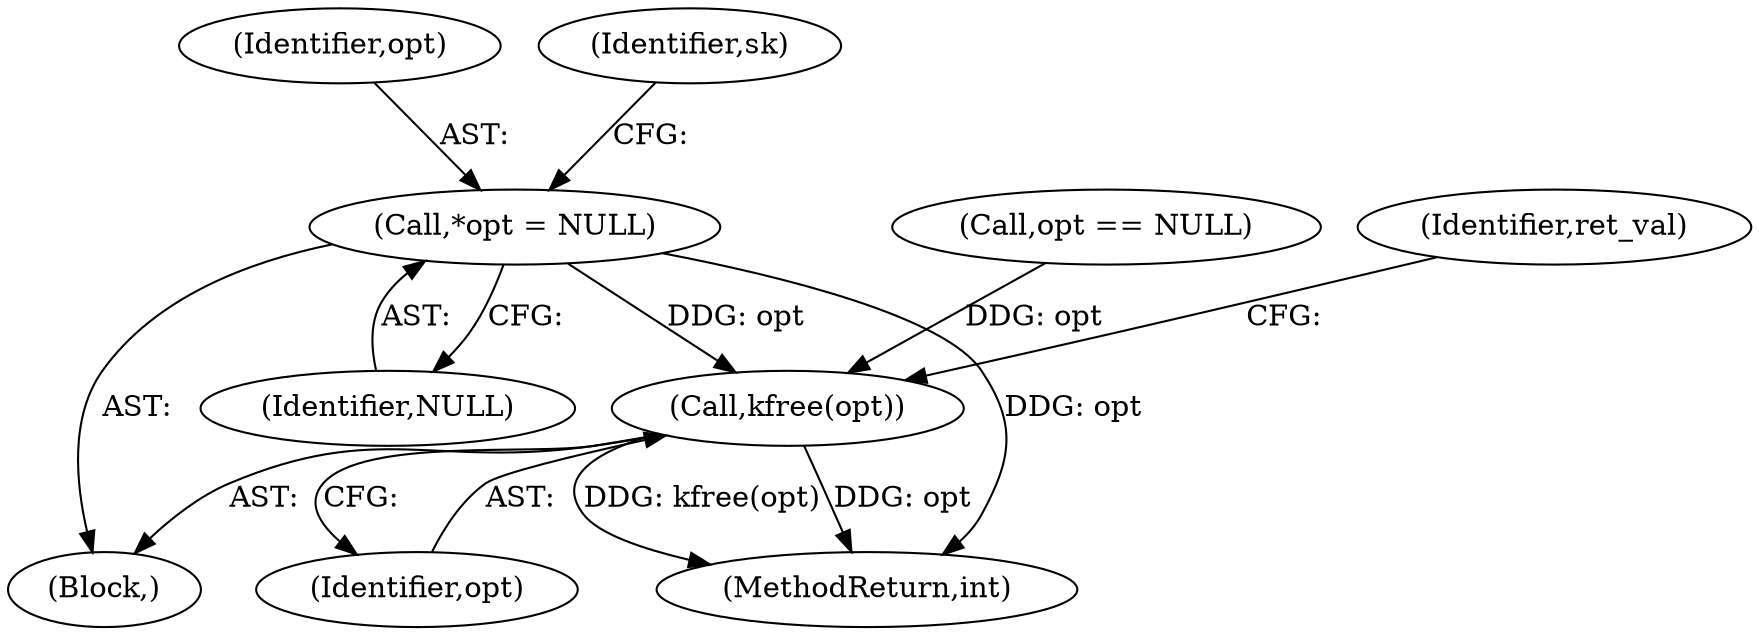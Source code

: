digraph "1_linux_f6d8bd051c391c1c0458a30b2a7abcd939329259_10@pointer" {
"1000120" [label="(Call,*opt = NULL)"];
"1000265" [label="(Call,kfree(opt))"];
"1000122" [label="(Identifier,NULL)"];
"1000181" [label="(Call,opt == NULL)"];
"1000268" [label="(Identifier,ret_val)"];
"1000121" [label="(Identifier,opt)"];
"1000269" [label="(MethodReturn,int)"];
"1000120" [label="(Call,*opt = NULL)"];
"1000266" [label="(Identifier,opt)"];
"1000107" [label="(Block,)"];
"1000127" [label="(Identifier,sk)"];
"1000265" [label="(Call,kfree(opt))"];
"1000120" -> "1000107"  [label="AST: "];
"1000120" -> "1000122"  [label="CFG: "];
"1000121" -> "1000120"  [label="AST: "];
"1000122" -> "1000120"  [label="AST: "];
"1000127" -> "1000120"  [label="CFG: "];
"1000120" -> "1000269"  [label="DDG: opt"];
"1000120" -> "1000265"  [label="DDG: opt"];
"1000265" -> "1000107"  [label="AST: "];
"1000265" -> "1000266"  [label="CFG: "];
"1000266" -> "1000265"  [label="AST: "];
"1000268" -> "1000265"  [label="CFG: "];
"1000265" -> "1000269"  [label="DDG: kfree(opt)"];
"1000265" -> "1000269"  [label="DDG: opt"];
"1000181" -> "1000265"  [label="DDG: opt"];
}
